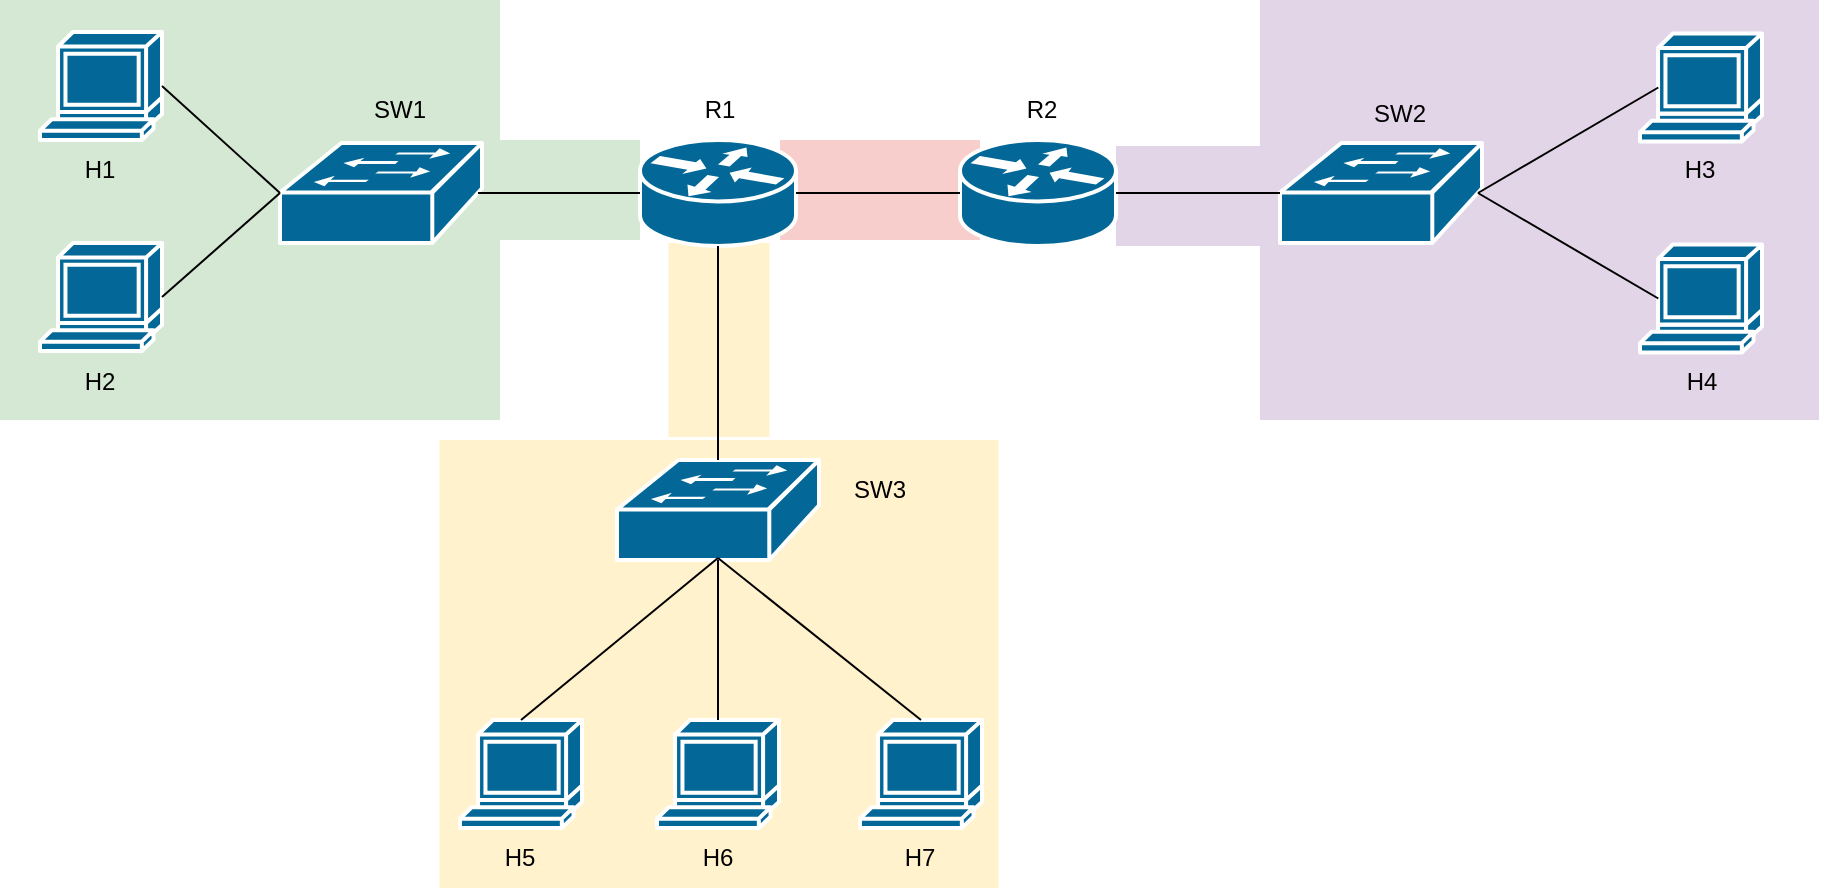 <mxfile version="24.4.10" type="github">
  <diagram name="Page-1" id="jAhbVtpmAwPWezXXruYX">
    <mxGraphModel dx="960" dy="849" grid="1" gridSize="10" guides="1" tooltips="1" connect="1" arrows="1" fold="1" page="1" pageScale="1" pageWidth="850" pageHeight="1100" math="0" shadow="0">
      <root>
        <mxCell id="0" />
        <mxCell id="1" parent="0" />
        <mxCell id="XC-j37MrRALKbSW4GEYY-4" value="" style="rounded=0;whiteSpace=wrap;html=1;fillColor=#fff2cc;strokeColor=none;" vertex="1" parent="1">
          <mxGeometry x="334.25" y="531.5" width="50.5" height="97" as="geometry" />
        </mxCell>
        <mxCell id="XC-j37MrRALKbSW4GEYY-2" value="" style="rounded=0;whiteSpace=wrap;html=1;fillColor=#e1d5e7;strokeColor=none;" vertex="1" parent="1">
          <mxGeometry x="558" y="483" width="100" height="50" as="geometry" />
        </mxCell>
        <mxCell id="XC-j37MrRALKbSW4GEYY-1" value="" style="rounded=0;whiteSpace=wrap;html=1;fillColor=#d5e8d4;strokeColor=none;" vertex="1" parent="1">
          <mxGeometry x="220" y="480" width="100" height="50" as="geometry" />
        </mxCell>
        <mxCell id="yFBup7zSG1oITEUQXQ90-51" value="" style="rounded=0;whiteSpace=wrap;html=1;fillColor=#f8cecc;strokeColor=none;" parent="1" vertex="1">
          <mxGeometry x="390" y="480" width="100" height="50" as="geometry" />
        </mxCell>
        <mxCell id="yFBup7zSG1oITEUQXQ90-53" value="" style="rounded=0;whiteSpace=wrap;html=1;fillColor=#e1d5e7;strokeColor=none;" parent="1" vertex="1">
          <mxGeometry x="630" y="410" width="279.5" height="210" as="geometry" />
        </mxCell>
        <mxCell id="yFBup7zSG1oITEUQXQ90-48" value="" style="rounded=0;whiteSpace=wrap;html=1;fillColor=#fff2cc;strokeColor=none;" parent="1" vertex="1">
          <mxGeometry x="219.75" y="630" width="279.5" height="224" as="geometry" />
        </mxCell>
        <mxCell id="yFBup7zSG1oITEUQXQ90-47" value="" style="rounded=0;whiteSpace=wrap;html=1;fillColor=#d5e8d4;strokeColor=none;" parent="1" vertex="1">
          <mxGeometry y="410" width="250" height="210" as="geometry" />
        </mxCell>
        <mxCell id="yFBup7zSG1oITEUQXQ90-1" value="" style="shape=mxgraph.cisco.routers.router;sketch=0;html=1;pointerEvents=1;dashed=0;fillColor=#036897;strokeColor=#ffffff;strokeWidth=2;verticalLabelPosition=bottom;verticalAlign=top;align=center;outlineConnect=0;" parent="1" vertex="1">
          <mxGeometry x="320" y="480" width="78" height="53" as="geometry" />
        </mxCell>
        <mxCell id="yFBup7zSG1oITEUQXQ90-2" value="" style="shape=mxgraph.cisco.switches.workgroup_switch;sketch=0;html=1;pointerEvents=1;dashed=0;fillColor=#036897;strokeColor=#ffffff;strokeWidth=2;verticalLabelPosition=bottom;verticalAlign=top;align=center;outlineConnect=0;" parent="1" vertex="1">
          <mxGeometry x="308.5" y="640" width="101" height="50" as="geometry" />
        </mxCell>
        <mxCell id="yFBup7zSG1oITEUQXQ90-3" value="" style="shape=mxgraph.cisco.computers_and_peripherals.terminal;sketch=0;html=1;pointerEvents=1;dashed=0;fillColor=#036897;strokeColor=#ffffff;strokeWidth=2;verticalLabelPosition=bottom;verticalAlign=top;align=center;outlineConnect=0;" parent="1" vertex="1">
          <mxGeometry x="20" y="426" width="61" height="54" as="geometry" />
        </mxCell>
        <mxCell id="yFBup7zSG1oITEUQXQ90-4" value="" style="shape=mxgraph.cisco.routers.router;sketch=0;html=1;pointerEvents=1;dashed=0;fillColor=#036897;strokeColor=#ffffff;strokeWidth=2;verticalLabelPosition=bottom;verticalAlign=top;align=center;outlineConnect=0;" parent="1" vertex="1">
          <mxGeometry x="480" y="480" width="78" height="53" as="geometry" />
        </mxCell>
        <mxCell id="yFBup7zSG1oITEUQXQ90-5" value="" style="shape=mxgraph.cisco.switches.workgroup_switch;sketch=0;html=1;pointerEvents=1;dashed=0;fillColor=#036897;strokeColor=#ffffff;strokeWidth=2;verticalLabelPosition=bottom;verticalAlign=top;align=center;outlineConnect=0;" parent="1" vertex="1">
          <mxGeometry x="640" y="481.5" width="101" height="50" as="geometry" />
        </mxCell>
        <mxCell id="yFBup7zSG1oITEUQXQ90-6" value="" style="shape=mxgraph.cisco.switches.workgroup_switch;sketch=0;html=1;pointerEvents=1;dashed=0;fillColor=#036897;strokeColor=#ffffff;strokeWidth=2;verticalLabelPosition=bottom;verticalAlign=top;align=center;outlineConnect=0;" parent="1" vertex="1">
          <mxGeometry x="140" y="481.5" width="101" height="50" as="geometry" />
        </mxCell>
        <mxCell id="yFBup7zSG1oITEUQXQ90-7" value="" style="shape=mxgraph.cisco.computers_and_peripherals.terminal;sketch=0;html=1;pointerEvents=1;dashed=0;fillColor=#036897;strokeColor=#ffffff;strokeWidth=2;verticalLabelPosition=bottom;verticalAlign=top;align=center;outlineConnect=0;" parent="1" vertex="1">
          <mxGeometry x="20" y="531.5" width="61" height="54" as="geometry" />
        </mxCell>
        <mxCell id="yFBup7zSG1oITEUQXQ90-8" value="" style="shape=mxgraph.cisco.computers_and_peripherals.terminal;sketch=0;html=1;pointerEvents=1;dashed=0;fillColor=#036897;strokeColor=#ffffff;strokeWidth=2;verticalLabelPosition=bottom;verticalAlign=top;align=center;outlineConnect=0;" parent="1" vertex="1">
          <mxGeometry x="328.5" y="770" width="61" height="54" as="geometry" />
        </mxCell>
        <mxCell id="yFBup7zSG1oITEUQXQ90-9" value="" style="shape=mxgraph.cisco.computers_and_peripherals.terminal;sketch=0;html=1;pointerEvents=1;dashed=0;fillColor=#036897;strokeColor=#ffffff;strokeWidth=2;verticalLabelPosition=bottom;verticalAlign=top;align=center;outlineConnect=0;" parent="1" vertex="1">
          <mxGeometry x="430" y="770" width="61" height="54" as="geometry" />
        </mxCell>
        <mxCell id="yFBup7zSG1oITEUQXQ90-10" value="" style="shape=mxgraph.cisco.computers_and_peripherals.terminal;sketch=0;html=1;pointerEvents=1;dashed=0;fillColor=#036897;strokeColor=#ffffff;strokeWidth=2;verticalLabelPosition=bottom;verticalAlign=top;align=center;outlineConnect=0;" parent="1" vertex="1">
          <mxGeometry x="230" y="770" width="61" height="54" as="geometry" />
        </mxCell>
        <mxCell id="yFBup7zSG1oITEUQXQ90-11" value="" style="shape=mxgraph.cisco.computers_and_peripherals.terminal;sketch=0;html=1;pointerEvents=1;dashed=0;fillColor=#036897;strokeColor=#ffffff;strokeWidth=2;verticalLabelPosition=bottom;verticalAlign=top;align=center;outlineConnect=0;" parent="1" vertex="1">
          <mxGeometry x="820" y="426.75" width="61" height="54" as="geometry" />
        </mxCell>
        <mxCell id="yFBup7zSG1oITEUQXQ90-12" value="" style="shape=mxgraph.cisco.computers_and_peripherals.terminal;sketch=0;html=1;pointerEvents=1;dashed=0;fillColor=#036897;strokeColor=#ffffff;strokeWidth=2;verticalLabelPosition=bottom;verticalAlign=top;align=center;outlineConnect=0;" parent="1" vertex="1">
          <mxGeometry x="820" y="532.25" width="61" height="54" as="geometry" />
        </mxCell>
        <mxCell id="yFBup7zSG1oITEUQXQ90-15" style="edgeStyle=none;rounded=0;orthogonalLoop=1;jettySize=auto;html=1;exitX=1;exitY=0.5;exitDx=0;exitDy=0;exitPerimeter=0;entryX=0;entryY=0.5;entryDx=0;entryDy=0;entryPerimeter=0;endArrow=none;endFill=0;" parent="1" source="yFBup7zSG1oITEUQXQ90-3" target="yFBup7zSG1oITEUQXQ90-6" edge="1">
          <mxGeometry relative="1" as="geometry" />
        </mxCell>
        <mxCell id="yFBup7zSG1oITEUQXQ90-17" style="edgeStyle=none;rounded=0;orthogonalLoop=1;jettySize=auto;html=1;exitX=1;exitY=0.5;exitDx=0;exitDy=0;exitPerimeter=0;entryX=0;entryY=0.5;entryDx=0;entryDy=0;entryPerimeter=0;endArrow=none;endFill=0;" parent="1" source="yFBup7zSG1oITEUQXQ90-7" target="yFBup7zSG1oITEUQXQ90-6" edge="1">
          <mxGeometry relative="1" as="geometry" />
        </mxCell>
        <mxCell id="yFBup7zSG1oITEUQXQ90-18" style="edgeStyle=none;rounded=0;orthogonalLoop=1;jettySize=auto;html=1;exitX=0.98;exitY=0.5;exitDx=0;exitDy=0;exitPerimeter=0;entryX=0;entryY=0.5;entryDx=0;entryDy=0;entryPerimeter=0;endArrow=none;endFill=0;" parent="1" source="yFBup7zSG1oITEUQXQ90-6" target="yFBup7zSG1oITEUQXQ90-1" edge="1">
          <mxGeometry relative="1" as="geometry" />
        </mxCell>
        <mxCell id="yFBup7zSG1oITEUQXQ90-19" value="" style="endArrow=none;html=1;rounded=0;exitX=0.5;exitY=0;exitDx=0;exitDy=0;exitPerimeter=0;entryX=0.5;entryY=1;entryDx=0;entryDy=0;entryPerimeter=0;" parent="1" source="yFBup7zSG1oITEUQXQ90-2" target="yFBup7zSG1oITEUQXQ90-1" edge="1">
          <mxGeometry width="50" height="50" relative="1" as="geometry">
            <mxPoint x="500" y="620" as="sourcePoint" />
            <mxPoint x="550" y="570" as="targetPoint" />
          </mxGeometry>
        </mxCell>
        <mxCell id="yFBup7zSG1oITEUQXQ90-20" value="" style="endArrow=none;html=1;rounded=0;entryX=0.5;entryY=0;entryDx=0;entryDy=0;entryPerimeter=0;" parent="1" target="yFBup7zSG1oITEUQXQ90-8" edge="1">
          <mxGeometry width="50" height="50" relative="1" as="geometry">
            <mxPoint x="359" y="690" as="sourcePoint" />
            <mxPoint x="550" y="600" as="targetPoint" />
          </mxGeometry>
        </mxCell>
        <mxCell id="yFBup7zSG1oITEUQXQ90-21" value="" style="endArrow=none;html=1;rounded=0;exitX=0.5;exitY=0.98;exitDx=0;exitDy=0;exitPerimeter=0;entryX=0.5;entryY=0;entryDx=0;entryDy=0;entryPerimeter=0;" parent="1" source="yFBup7zSG1oITEUQXQ90-2" target="yFBup7zSG1oITEUQXQ90-9" edge="1">
          <mxGeometry width="50" height="50" relative="1" as="geometry">
            <mxPoint x="500" y="650" as="sourcePoint" />
            <mxPoint x="550" y="600" as="targetPoint" />
          </mxGeometry>
        </mxCell>
        <mxCell id="yFBup7zSG1oITEUQXQ90-22" value="" style="endArrow=none;html=1;rounded=0;exitX=0.5;exitY=0;exitDx=0;exitDy=0;exitPerimeter=0;entryX=0.5;entryY=0.98;entryDx=0;entryDy=0;entryPerimeter=0;" parent="1" source="yFBup7zSG1oITEUQXQ90-10" target="yFBup7zSG1oITEUQXQ90-2" edge="1">
          <mxGeometry width="50" height="50" relative="1" as="geometry">
            <mxPoint x="500" y="650" as="sourcePoint" />
            <mxPoint x="550" y="600" as="targetPoint" />
          </mxGeometry>
        </mxCell>
        <mxCell id="yFBup7zSG1oITEUQXQ90-23" value="" style="endArrow=none;html=1;rounded=0;exitX=1;exitY=0.5;exitDx=0;exitDy=0;exitPerimeter=0;entryX=0;entryY=0.5;entryDx=0;entryDy=0;entryPerimeter=0;" parent="1" source="yFBup7zSG1oITEUQXQ90-1" target="yFBup7zSG1oITEUQXQ90-4" edge="1">
          <mxGeometry width="50" height="50" relative="1" as="geometry">
            <mxPoint x="500" y="620" as="sourcePoint" />
            <mxPoint x="550" y="570" as="targetPoint" />
          </mxGeometry>
        </mxCell>
        <mxCell id="yFBup7zSG1oITEUQXQ90-24" value="" style="endArrow=none;html=1;rounded=0;entryX=0;entryY=0.5;entryDx=0;entryDy=0;entryPerimeter=0;exitX=1;exitY=0.5;exitDx=0;exitDy=0;exitPerimeter=0;" parent="1" source="yFBup7zSG1oITEUQXQ90-4" target="yFBup7zSG1oITEUQXQ90-5" edge="1">
          <mxGeometry width="50" height="50" relative="1" as="geometry">
            <mxPoint x="500" y="620" as="sourcePoint" />
            <mxPoint x="550" y="570" as="targetPoint" />
          </mxGeometry>
        </mxCell>
        <mxCell id="yFBup7zSG1oITEUQXQ90-26" value="" style="endArrow=none;html=1;rounded=0;exitX=0.98;exitY=0.5;exitDx=0;exitDy=0;exitPerimeter=0;entryX=0.15;entryY=0.5;entryDx=0;entryDy=0;entryPerimeter=0;" parent="1" source="yFBup7zSG1oITEUQXQ90-5" target="yFBup7zSG1oITEUQXQ90-12" edge="1">
          <mxGeometry width="50" height="50" relative="1" as="geometry">
            <mxPoint x="860" y="590" as="sourcePoint" />
            <mxPoint x="910" y="540" as="targetPoint" />
          </mxGeometry>
        </mxCell>
        <mxCell id="yFBup7zSG1oITEUQXQ90-27" value="" style="endArrow=none;html=1;rounded=0;entryX=0.15;entryY=0.5;entryDx=0;entryDy=0;entryPerimeter=0;exitX=0.98;exitY=0.5;exitDx=0;exitDy=0;exitPerimeter=0;" parent="1" source="yFBup7zSG1oITEUQXQ90-5" target="yFBup7zSG1oITEUQXQ90-11" edge="1">
          <mxGeometry width="50" height="50" relative="1" as="geometry">
            <mxPoint x="860" y="590" as="sourcePoint" />
            <mxPoint x="910" y="540" as="targetPoint" />
          </mxGeometry>
        </mxCell>
        <mxCell id="yFBup7zSG1oITEUQXQ90-34" value="H1" style="text;html=1;align=center;verticalAlign=middle;whiteSpace=wrap;rounded=0;" parent="1" vertex="1">
          <mxGeometry x="20" y="480" width="60" height="30" as="geometry" />
        </mxCell>
        <mxCell id="yFBup7zSG1oITEUQXQ90-35" value="R2" style="text;html=1;align=center;verticalAlign=middle;whiteSpace=wrap;rounded=0;" parent="1" vertex="1">
          <mxGeometry x="491" y="450" width="60" height="30" as="geometry" />
        </mxCell>
        <mxCell id="yFBup7zSG1oITEUQXQ90-36" value="R1" style="text;html=1;align=center;verticalAlign=middle;whiteSpace=wrap;rounded=0;" parent="1" vertex="1">
          <mxGeometry x="329.5" y="450" width="60" height="30" as="geometry" />
        </mxCell>
        <mxCell id="yFBup7zSG1oITEUQXQ90-37" value="SW1" style="text;html=1;align=center;verticalAlign=middle;whiteSpace=wrap;rounded=0;" parent="1" vertex="1">
          <mxGeometry x="170" y="450" width="60" height="30" as="geometry" />
        </mxCell>
        <mxCell id="yFBup7zSG1oITEUQXQ90-38" value="SW2" style="text;html=1;align=center;verticalAlign=middle;whiteSpace=wrap;rounded=0;" parent="1" vertex="1">
          <mxGeometry x="670" y="451.5" width="60" height="30" as="geometry" />
        </mxCell>
        <mxCell id="yFBup7zSG1oITEUQXQ90-39" value="SW3" style="text;html=1;align=center;verticalAlign=middle;whiteSpace=wrap;rounded=0;" parent="1" vertex="1">
          <mxGeometry x="409.5" y="640" width="60" height="30" as="geometry" />
        </mxCell>
        <mxCell id="yFBup7zSG1oITEUQXQ90-40" value="H2" style="text;html=1;align=center;verticalAlign=middle;whiteSpace=wrap;rounded=0;" parent="1" vertex="1">
          <mxGeometry x="20" y="586.25" width="60" height="30" as="geometry" />
        </mxCell>
        <mxCell id="yFBup7zSG1oITEUQXQ90-41" value="H5" style="text;html=1;align=center;verticalAlign=middle;whiteSpace=wrap;rounded=0;" parent="1" vertex="1">
          <mxGeometry x="230" y="824" width="60" height="30" as="geometry" />
        </mxCell>
        <mxCell id="yFBup7zSG1oITEUQXQ90-42" value="H6" style="text;html=1;align=center;verticalAlign=middle;whiteSpace=wrap;rounded=0;" parent="1" vertex="1">
          <mxGeometry x="328.5" y="824" width="60" height="30" as="geometry" />
        </mxCell>
        <mxCell id="yFBup7zSG1oITEUQXQ90-43" value="H7" style="text;html=1;align=center;verticalAlign=middle;whiteSpace=wrap;rounded=0;" parent="1" vertex="1">
          <mxGeometry x="430" y="824" width="60" height="30" as="geometry" />
        </mxCell>
        <mxCell id="yFBup7zSG1oITEUQXQ90-44" value="H3" style="text;html=1;align=center;verticalAlign=middle;whiteSpace=wrap;rounded=0;" parent="1" vertex="1">
          <mxGeometry x="820" y="480" width="60" height="30" as="geometry" />
        </mxCell>
        <mxCell id="yFBup7zSG1oITEUQXQ90-45" value="H4" style="text;html=1;align=center;verticalAlign=middle;whiteSpace=wrap;rounded=0;" parent="1" vertex="1">
          <mxGeometry x="821" y="585.5" width="60" height="30" as="geometry" />
        </mxCell>
      </root>
    </mxGraphModel>
  </diagram>
</mxfile>
